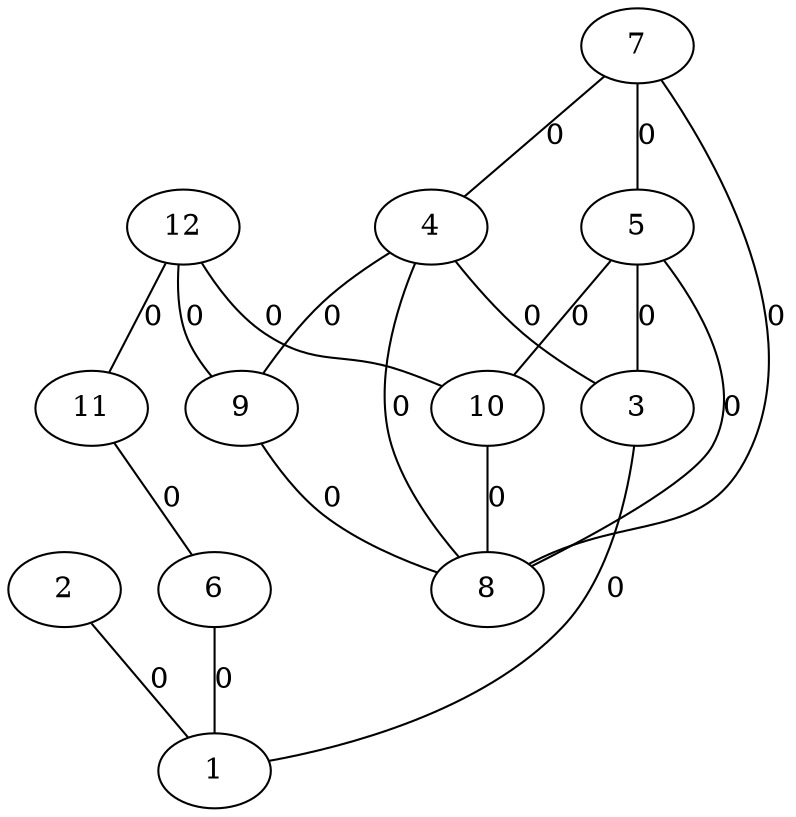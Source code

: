 graph G {
1;
2;
3;
4;
5;
6;
7;
8;
9;
10;
11;
12;
2 -- 1  [label=0];
3 -- 1  [label=0];
4 -- 3  [label=0];
4 -- 9  [label=0];
5 -- 3  [label=0];
5 -- 10  [label=0];
6 -- 1  [label=0];
7 -- 4  [label=0];
7 -- 5  [label=0];
9 -- 8  [label=0];
10 -- 8  [label=0];
11 -- 6  [label=0];
12 -- 9  [label=0];
12 -- 10  [label=0];
12 -- 11  [label=0];
7 -- 8  [label=0];
4 -- 8  [label=0];
5 -- 8  [label=0];
}

